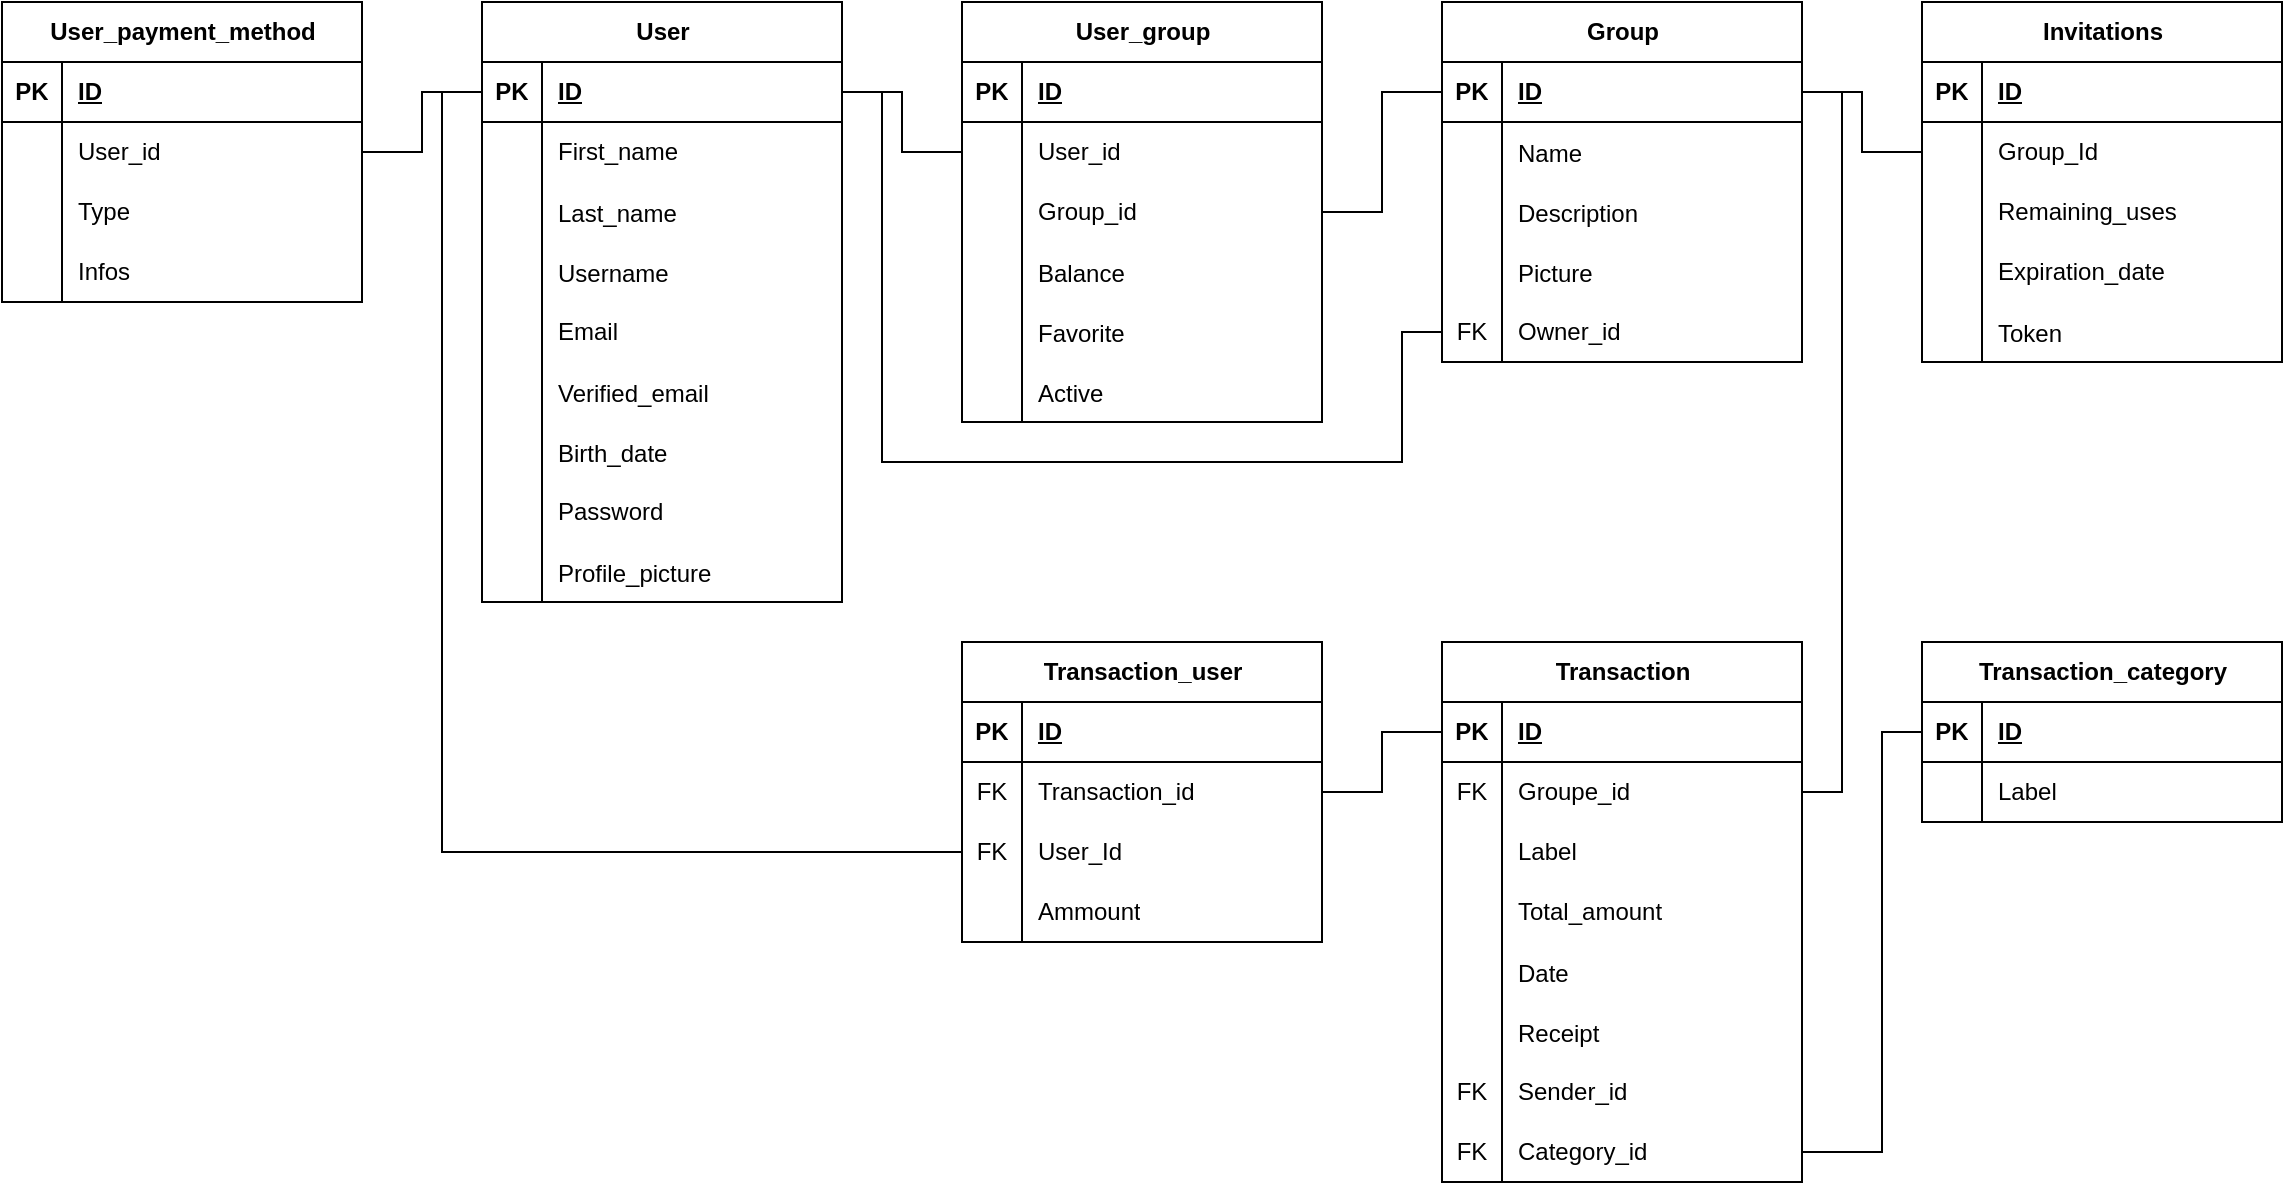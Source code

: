 <mxfile version="23.1.5" type="device">
  <diagram name="Page-1" id="dICfnIpHzRj3zlGAjCOL">
    <mxGraphModel dx="1050" dy="629" grid="1" gridSize="10" guides="1" tooltips="1" connect="1" arrows="1" fold="1" page="1" pageScale="1" pageWidth="2000" pageHeight="2000" math="0" shadow="0">
      <root>
        <mxCell id="0" />
        <mxCell id="1" parent="0" />
        <mxCell id="Q9TRvlxE_U3NsRy2zPiX-1" value="User" style="shape=table;startSize=30;container=1;collapsible=1;childLayout=tableLayout;fixedRows=1;rowLines=0;fontStyle=1;align=center;resizeLast=1;html=1;" parent="1" vertex="1">
          <mxGeometry x="280" y="40" width="180" height="300" as="geometry" />
        </mxCell>
        <mxCell id="Q9TRvlxE_U3NsRy2zPiX-2" value="" style="shape=tableRow;horizontal=0;startSize=0;swimlaneHead=0;swimlaneBody=0;fillColor=none;collapsible=0;dropTarget=0;points=[[0,0.5],[1,0.5]];portConstraint=eastwest;top=0;left=0;right=0;bottom=1;" parent="Q9TRvlxE_U3NsRy2zPiX-1" vertex="1">
          <mxGeometry y="30" width="180" height="30" as="geometry" />
        </mxCell>
        <mxCell id="Q9TRvlxE_U3NsRy2zPiX-3" value="PK" style="shape=partialRectangle;connectable=0;fillColor=none;top=0;left=0;bottom=0;right=0;fontStyle=1;overflow=hidden;whiteSpace=wrap;html=1;" parent="Q9TRvlxE_U3NsRy2zPiX-2" vertex="1">
          <mxGeometry width="30" height="30" as="geometry">
            <mxRectangle width="30" height="30" as="alternateBounds" />
          </mxGeometry>
        </mxCell>
        <mxCell id="Q9TRvlxE_U3NsRy2zPiX-4" value="ID" style="shape=partialRectangle;connectable=0;fillColor=none;top=0;left=0;bottom=0;right=0;align=left;spacingLeft=6;fontStyle=5;overflow=hidden;whiteSpace=wrap;html=1;" parent="Q9TRvlxE_U3NsRy2zPiX-2" vertex="1">
          <mxGeometry x="30" width="150" height="30" as="geometry">
            <mxRectangle width="150" height="30" as="alternateBounds" />
          </mxGeometry>
        </mxCell>
        <mxCell id="Q9TRvlxE_U3NsRy2zPiX-5" value="" style="shape=tableRow;horizontal=0;startSize=0;swimlaneHead=0;swimlaneBody=0;fillColor=none;collapsible=0;dropTarget=0;points=[[0,0.5],[1,0.5]];portConstraint=eastwest;top=0;left=0;right=0;bottom=0;" parent="Q9TRvlxE_U3NsRy2zPiX-1" vertex="1">
          <mxGeometry y="60" width="180" height="30" as="geometry" />
        </mxCell>
        <mxCell id="Q9TRvlxE_U3NsRy2zPiX-6" value="" style="shape=partialRectangle;connectable=0;fillColor=none;top=0;left=0;bottom=0;right=0;editable=1;overflow=hidden;whiteSpace=wrap;html=1;" parent="Q9TRvlxE_U3NsRy2zPiX-5" vertex="1">
          <mxGeometry width="30" height="30" as="geometry">
            <mxRectangle width="30" height="30" as="alternateBounds" />
          </mxGeometry>
        </mxCell>
        <mxCell id="Q9TRvlxE_U3NsRy2zPiX-7" value="First_name" style="shape=partialRectangle;connectable=0;fillColor=none;top=0;left=0;bottom=0;right=0;align=left;spacingLeft=6;overflow=hidden;whiteSpace=wrap;html=1;" parent="Q9TRvlxE_U3NsRy2zPiX-5" vertex="1">
          <mxGeometry x="30" width="150" height="30" as="geometry">
            <mxRectangle width="150" height="30" as="alternateBounds" />
          </mxGeometry>
        </mxCell>
        <mxCell id="0mL77O75y9aw8C8HfroJ-33" value="" style="shape=tableRow;horizontal=0;startSize=0;swimlaneHead=0;swimlaneBody=0;fillColor=none;collapsible=0;dropTarget=0;points=[[0,0.5],[1,0.5]];portConstraint=eastwest;top=0;left=0;right=0;bottom=0;" parent="Q9TRvlxE_U3NsRy2zPiX-1" vertex="1">
          <mxGeometry y="90" width="180" height="30" as="geometry" />
        </mxCell>
        <mxCell id="0mL77O75y9aw8C8HfroJ-34" value="" style="shape=partialRectangle;connectable=0;fillColor=none;top=0;left=0;bottom=0;right=0;editable=1;overflow=hidden;" parent="0mL77O75y9aw8C8HfroJ-33" vertex="1">
          <mxGeometry width="30" height="30" as="geometry">
            <mxRectangle width="30" height="30" as="alternateBounds" />
          </mxGeometry>
        </mxCell>
        <mxCell id="0mL77O75y9aw8C8HfroJ-35" value="Last_name" style="shape=partialRectangle;connectable=0;fillColor=none;top=0;left=0;bottom=0;right=0;align=left;spacingLeft=6;overflow=hidden;" parent="0mL77O75y9aw8C8HfroJ-33" vertex="1">
          <mxGeometry x="30" width="150" height="30" as="geometry">
            <mxRectangle width="150" height="30" as="alternateBounds" />
          </mxGeometry>
        </mxCell>
        <mxCell id="h4ENOzdAuDhGfrV0STLb-4" value="" style="shape=tableRow;horizontal=0;startSize=0;swimlaneHead=0;swimlaneBody=0;fillColor=none;collapsible=0;dropTarget=0;points=[[0,0.5],[1,0.5]];portConstraint=eastwest;top=0;left=0;right=0;bottom=0;" parent="Q9TRvlxE_U3NsRy2zPiX-1" vertex="1">
          <mxGeometry y="120" width="180" height="30" as="geometry" />
        </mxCell>
        <mxCell id="h4ENOzdAuDhGfrV0STLb-5" value="" style="shape=partialRectangle;connectable=0;fillColor=none;top=0;left=0;bottom=0;right=0;editable=1;overflow=hidden;" parent="h4ENOzdAuDhGfrV0STLb-4" vertex="1">
          <mxGeometry width="30" height="30" as="geometry">
            <mxRectangle width="30" height="30" as="alternateBounds" />
          </mxGeometry>
        </mxCell>
        <mxCell id="h4ENOzdAuDhGfrV0STLb-6" value="Username" style="shape=partialRectangle;connectable=0;fillColor=none;top=0;left=0;bottom=0;right=0;align=left;spacingLeft=6;overflow=hidden;" parent="h4ENOzdAuDhGfrV0STLb-4" vertex="1">
          <mxGeometry x="30" width="150" height="30" as="geometry">
            <mxRectangle width="150" height="30" as="alternateBounds" />
          </mxGeometry>
        </mxCell>
        <mxCell id="Q9TRvlxE_U3NsRy2zPiX-8" value="" style="shape=tableRow;horizontal=0;startSize=0;swimlaneHead=0;swimlaneBody=0;fillColor=none;collapsible=0;dropTarget=0;points=[[0,0.5],[1,0.5]];portConstraint=eastwest;top=0;left=0;right=0;bottom=0;" parent="Q9TRvlxE_U3NsRy2zPiX-1" vertex="1">
          <mxGeometry y="150" width="180" height="30" as="geometry" />
        </mxCell>
        <mxCell id="Q9TRvlxE_U3NsRy2zPiX-9" value="" style="shape=partialRectangle;connectable=0;fillColor=none;top=0;left=0;bottom=0;right=0;editable=1;overflow=hidden;whiteSpace=wrap;html=1;" parent="Q9TRvlxE_U3NsRy2zPiX-8" vertex="1">
          <mxGeometry width="30" height="30" as="geometry">
            <mxRectangle width="30" height="30" as="alternateBounds" />
          </mxGeometry>
        </mxCell>
        <mxCell id="Q9TRvlxE_U3NsRy2zPiX-10" value="Email" style="shape=partialRectangle;connectable=0;fillColor=none;top=0;left=0;bottom=0;right=0;align=left;spacingLeft=6;overflow=hidden;whiteSpace=wrap;html=1;" parent="Q9TRvlxE_U3NsRy2zPiX-8" vertex="1">
          <mxGeometry x="30" width="150" height="30" as="geometry">
            <mxRectangle width="150" height="30" as="alternateBounds" />
          </mxGeometry>
        </mxCell>
        <mxCell id="0mL77O75y9aw8C8HfroJ-1" value="" style="shape=tableRow;horizontal=0;startSize=0;swimlaneHead=0;swimlaneBody=0;fillColor=none;collapsible=0;dropTarget=0;points=[[0,0.5],[1,0.5]];portConstraint=eastwest;top=0;left=0;right=0;bottom=0;" parent="Q9TRvlxE_U3NsRy2zPiX-1" vertex="1">
          <mxGeometry y="180" width="180" height="30" as="geometry" />
        </mxCell>
        <mxCell id="0mL77O75y9aw8C8HfroJ-2" value="" style="shape=partialRectangle;connectable=0;fillColor=none;top=0;left=0;bottom=0;right=0;editable=1;overflow=hidden;" parent="0mL77O75y9aw8C8HfroJ-1" vertex="1">
          <mxGeometry width="30" height="30" as="geometry">
            <mxRectangle width="30" height="30" as="alternateBounds" />
          </mxGeometry>
        </mxCell>
        <mxCell id="0mL77O75y9aw8C8HfroJ-3" value="Verified_email" style="shape=partialRectangle;connectable=0;fillColor=none;top=0;left=0;bottom=0;right=0;align=left;spacingLeft=6;overflow=hidden;" parent="0mL77O75y9aw8C8HfroJ-1" vertex="1">
          <mxGeometry x="30" width="150" height="30" as="geometry">
            <mxRectangle width="150" height="30" as="alternateBounds" />
          </mxGeometry>
        </mxCell>
        <mxCell id="h4ENOzdAuDhGfrV0STLb-1" value="" style="shape=tableRow;horizontal=0;startSize=0;swimlaneHead=0;swimlaneBody=0;fillColor=none;collapsible=0;dropTarget=0;points=[[0,0.5],[1,0.5]];portConstraint=eastwest;top=0;left=0;right=0;bottom=0;" parent="Q9TRvlxE_U3NsRy2zPiX-1" vertex="1">
          <mxGeometry y="210" width="180" height="30" as="geometry" />
        </mxCell>
        <mxCell id="h4ENOzdAuDhGfrV0STLb-2" value="" style="shape=partialRectangle;connectable=0;fillColor=none;top=0;left=0;bottom=0;right=0;editable=1;overflow=hidden;" parent="h4ENOzdAuDhGfrV0STLb-1" vertex="1">
          <mxGeometry width="30" height="30" as="geometry">
            <mxRectangle width="30" height="30" as="alternateBounds" />
          </mxGeometry>
        </mxCell>
        <mxCell id="h4ENOzdAuDhGfrV0STLb-3" value="Birth_date" style="shape=partialRectangle;connectable=0;fillColor=none;top=0;left=0;bottom=0;right=0;align=left;spacingLeft=6;overflow=hidden;" parent="h4ENOzdAuDhGfrV0STLb-1" vertex="1">
          <mxGeometry x="30" width="150" height="30" as="geometry">
            <mxRectangle width="150" height="30" as="alternateBounds" />
          </mxGeometry>
        </mxCell>
        <mxCell id="Q9TRvlxE_U3NsRy2zPiX-11" value="" style="shape=tableRow;horizontal=0;startSize=0;swimlaneHead=0;swimlaneBody=0;fillColor=none;collapsible=0;dropTarget=0;points=[[0,0.5],[1,0.5]];portConstraint=eastwest;top=0;left=0;right=0;bottom=0;" parent="Q9TRvlxE_U3NsRy2zPiX-1" vertex="1">
          <mxGeometry y="240" width="180" height="30" as="geometry" />
        </mxCell>
        <mxCell id="Q9TRvlxE_U3NsRy2zPiX-12" value="" style="shape=partialRectangle;connectable=0;fillColor=none;top=0;left=0;bottom=0;right=0;editable=1;overflow=hidden;whiteSpace=wrap;html=1;" parent="Q9TRvlxE_U3NsRy2zPiX-11" vertex="1">
          <mxGeometry width="30" height="30" as="geometry">
            <mxRectangle width="30" height="30" as="alternateBounds" />
          </mxGeometry>
        </mxCell>
        <mxCell id="Q9TRvlxE_U3NsRy2zPiX-13" value="Password" style="shape=partialRectangle;connectable=0;fillColor=none;top=0;left=0;bottom=0;right=0;align=left;spacingLeft=6;overflow=hidden;whiteSpace=wrap;html=1;" parent="Q9TRvlxE_U3NsRy2zPiX-11" vertex="1">
          <mxGeometry x="30" width="150" height="30" as="geometry">
            <mxRectangle width="150" height="30" as="alternateBounds" />
          </mxGeometry>
        </mxCell>
        <mxCell id="eYd8z5ti8lyEU6Po_vvM-1" value="" style="shape=tableRow;horizontal=0;startSize=0;swimlaneHead=0;swimlaneBody=0;fillColor=none;collapsible=0;dropTarget=0;points=[[0,0.5],[1,0.5]];portConstraint=eastwest;top=0;left=0;right=0;bottom=0;" parent="Q9TRvlxE_U3NsRy2zPiX-1" vertex="1">
          <mxGeometry y="270" width="180" height="30" as="geometry" />
        </mxCell>
        <mxCell id="eYd8z5ti8lyEU6Po_vvM-2" value="" style="shape=partialRectangle;connectable=0;fillColor=none;top=0;left=0;bottom=0;right=0;editable=1;overflow=hidden;" parent="eYd8z5ti8lyEU6Po_vvM-1" vertex="1">
          <mxGeometry width="30" height="30" as="geometry">
            <mxRectangle width="30" height="30" as="alternateBounds" />
          </mxGeometry>
        </mxCell>
        <mxCell id="eYd8z5ti8lyEU6Po_vvM-3" value="Profile_picture" style="shape=partialRectangle;connectable=0;fillColor=none;top=0;left=0;bottom=0;right=0;align=left;spacingLeft=6;overflow=hidden;" parent="eYd8z5ti8lyEU6Po_vvM-1" vertex="1">
          <mxGeometry x="30" width="150" height="30" as="geometry">
            <mxRectangle width="150" height="30" as="alternateBounds" />
          </mxGeometry>
        </mxCell>
        <mxCell id="Q9TRvlxE_U3NsRy2zPiX-18" value="Group" style="shape=table;startSize=30;container=1;collapsible=1;childLayout=tableLayout;fixedRows=1;rowLines=0;fontStyle=1;align=center;resizeLast=1;html=1;" parent="1" vertex="1">
          <mxGeometry x="760" y="40" width="180" height="180" as="geometry" />
        </mxCell>
        <mxCell id="Q9TRvlxE_U3NsRy2zPiX-19" value="" style="shape=tableRow;horizontal=0;startSize=0;swimlaneHead=0;swimlaneBody=0;fillColor=none;collapsible=0;dropTarget=0;points=[[0,0.5],[1,0.5]];portConstraint=eastwest;top=0;left=0;right=0;bottom=1;" parent="Q9TRvlxE_U3NsRy2zPiX-18" vertex="1">
          <mxGeometry y="30" width="180" height="30" as="geometry" />
        </mxCell>
        <mxCell id="Q9TRvlxE_U3NsRy2zPiX-20" value="PK" style="shape=partialRectangle;connectable=0;fillColor=none;top=0;left=0;bottom=0;right=0;fontStyle=1;overflow=hidden;whiteSpace=wrap;html=1;" parent="Q9TRvlxE_U3NsRy2zPiX-19" vertex="1">
          <mxGeometry width="30" height="30" as="geometry">
            <mxRectangle width="30" height="30" as="alternateBounds" />
          </mxGeometry>
        </mxCell>
        <mxCell id="Q9TRvlxE_U3NsRy2zPiX-21" value="ID" style="shape=partialRectangle;connectable=0;fillColor=none;top=0;left=0;bottom=0;right=0;align=left;spacingLeft=6;fontStyle=5;overflow=hidden;whiteSpace=wrap;html=1;" parent="Q9TRvlxE_U3NsRy2zPiX-19" vertex="1">
          <mxGeometry x="30" width="150" height="30" as="geometry">
            <mxRectangle width="150" height="30" as="alternateBounds" />
          </mxGeometry>
        </mxCell>
        <mxCell id="eYd8z5ti8lyEU6Po_vvM-51" value="" style="shape=tableRow;horizontal=0;startSize=0;swimlaneHead=0;swimlaneBody=0;fillColor=none;collapsible=0;dropTarget=0;points=[[0,0.5],[1,0.5]];portConstraint=eastwest;top=0;left=0;right=0;bottom=0;" parent="Q9TRvlxE_U3NsRy2zPiX-18" vertex="1">
          <mxGeometry y="60" width="180" height="30" as="geometry" />
        </mxCell>
        <mxCell id="eYd8z5ti8lyEU6Po_vvM-52" value="" style="shape=partialRectangle;connectable=0;fillColor=none;top=0;left=0;bottom=0;right=0;editable=1;overflow=hidden;" parent="eYd8z5ti8lyEU6Po_vvM-51" vertex="1">
          <mxGeometry width="30" height="30" as="geometry">
            <mxRectangle width="30" height="30" as="alternateBounds" />
          </mxGeometry>
        </mxCell>
        <mxCell id="eYd8z5ti8lyEU6Po_vvM-53" value="Name" style="shape=partialRectangle;connectable=0;fillColor=none;top=0;left=0;bottom=0;right=0;align=left;spacingLeft=6;overflow=hidden;" parent="eYd8z5ti8lyEU6Po_vvM-51" vertex="1">
          <mxGeometry x="30" width="150" height="30" as="geometry">
            <mxRectangle width="150" height="30" as="alternateBounds" />
          </mxGeometry>
        </mxCell>
        <mxCell id="0mL77O75y9aw8C8HfroJ-7" value="" style="shape=tableRow;horizontal=0;startSize=0;swimlaneHead=0;swimlaneBody=0;fillColor=none;collapsible=0;dropTarget=0;points=[[0,0.5],[1,0.5]];portConstraint=eastwest;top=0;left=0;right=0;bottom=0;" parent="Q9TRvlxE_U3NsRy2zPiX-18" vertex="1">
          <mxGeometry y="90" width="180" height="30" as="geometry" />
        </mxCell>
        <mxCell id="0mL77O75y9aw8C8HfroJ-8" value="" style="shape=partialRectangle;connectable=0;fillColor=none;top=0;left=0;bottom=0;right=0;editable=1;overflow=hidden;" parent="0mL77O75y9aw8C8HfroJ-7" vertex="1">
          <mxGeometry width="30" height="30" as="geometry">
            <mxRectangle width="30" height="30" as="alternateBounds" />
          </mxGeometry>
        </mxCell>
        <mxCell id="0mL77O75y9aw8C8HfroJ-9" value="Description" style="shape=partialRectangle;connectable=0;fillColor=none;top=0;left=0;bottom=0;right=0;align=left;spacingLeft=6;overflow=hidden;" parent="0mL77O75y9aw8C8HfroJ-7" vertex="1">
          <mxGeometry x="30" width="150" height="30" as="geometry">
            <mxRectangle width="150" height="30" as="alternateBounds" />
          </mxGeometry>
        </mxCell>
        <mxCell id="0mL77O75y9aw8C8HfroJ-10" value="" style="shape=tableRow;horizontal=0;startSize=0;swimlaneHead=0;swimlaneBody=0;fillColor=none;collapsible=0;dropTarget=0;points=[[0,0.5],[1,0.5]];portConstraint=eastwest;top=0;left=0;right=0;bottom=0;" parent="Q9TRvlxE_U3NsRy2zPiX-18" vertex="1">
          <mxGeometry y="120" width="180" height="30" as="geometry" />
        </mxCell>
        <mxCell id="0mL77O75y9aw8C8HfroJ-11" value="" style="shape=partialRectangle;connectable=0;fillColor=none;top=0;left=0;bottom=0;right=0;editable=1;overflow=hidden;" parent="0mL77O75y9aw8C8HfroJ-10" vertex="1">
          <mxGeometry width="30" height="30" as="geometry">
            <mxRectangle width="30" height="30" as="alternateBounds" />
          </mxGeometry>
        </mxCell>
        <mxCell id="0mL77O75y9aw8C8HfroJ-12" value="Picture" style="shape=partialRectangle;connectable=0;fillColor=none;top=0;left=0;bottom=0;right=0;align=left;spacingLeft=6;overflow=hidden;" parent="0mL77O75y9aw8C8HfroJ-10" vertex="1">
          <mxGeometry x="30" width="150" height="30" as="geometry">
            <mxRectangle width="150" height="30" as="alternateBounds" />
          </mxGeometry>
        </mxCell>
        <mxCell id="qeJDPoLPj1U3H1TJBZwJ-5" value="" style="shape=tableRow;horizontal=0;startSize=0;swimlaneHead=0;swimlaneBody=0;fillColor=none;collapsible=0;dropTarget=0;points=[[0,0.5],[1,0.5]];portConstraint=eastwest;top=0;left=0;right=0;bottom=0;" parent="Q9TRvlxE_U3NsRy2zPiX-18" vertex="1">
          <mxGeometry y="150" width="180" height="30" as="geometry" />
        </mxCell>
        <mxCell id="qeJDPoLPj1U3H1TJBZwJ-6" value="FK" style="shape=partialRectangle;connectable=0;fillColor=none;top=0;left=0;bottom=0;right=0;fontStyle=0;overflow=hidden;whiteSpace=wrap;html=1;" parent="qeJDPoLPj1U3H1TJBZwJ-5" vertex="1">
          <mxGeometry width="30" height="30" as="geometry">
            <mxRectangle width="30" height="30" as="alternateBounds" />
          </mxGeometry>
        </mxCell>
        <mxCell id="qeJDPoLPj1U3H1TJBZwJ-7" value="Owner_id" style="shape=partialRectangle;connectable=0;fillColor=none;top=0;left=0;bottom=0;right=0;align=left;spacingLeft=6;fontStyle=0;overflow=hidden;whiteSpace=wrap;html=1;" parent="qeJDPoLPj1U3H1TJBZwJ-5" vertex="1">
          <mxGeometry x="30" width="150" height="30" as="geometry">
            <mxRectangle width="150" height="30" as="alternateBounds" />
          </mxGeometry>
        </mxCell>
        <mxCell id="eYd8z5ti8lyEU6Po_vvM-4" value="Transaction" style="shape=table;startSize=30;container=1;collapsible=1;childLayout=tableLayout;fixedRows=1;rowLines=0;fontStyle=1;align=center;resizeLast=1;html=1;" parent="1" vertex="1">
          <mxGeometry x="760" y="360" width="180" height="270" as="geometry">
            <mxRectangle x="520" y="360" width="110" height="30" as="alternateBounds" />
          </mxGeometry>
        </mxCell>
        <mxCell id="eYd8z5ti8lyEU6Po_vvM-5" value="" style="shape=tableRow;horizontal=0;startSize=0;swimlaneHead=0;swimlaneBody=0;fillColor=none;collapsible=0;dropTarget=0;points=[[0,0.5],[1,0.5]];portConstraint=eastwest;top=0;left=0;right=0;bottom=1;" parent="eYd8z5ti8lyEU6Po_vvM-4" vertex="1">
          <mxGeometry y="30" width="180" height="30" as="geometry" />
        </mxCell>
        <mxCell id="eYd8z5ti8lyEU6Po_vvM-6" value="PK" style="shape=partialRectangle;connectable=0;fillColor=none;top=0;left=0;bottom=0;right=0;fontStyle=1;overflow=hidden;whiteSpace=wrap;html=1;" parent="eYd8z5ti8lyEU6Po_vvM-5" vertex="1">
          <mxGeometry width="30" height="30" as="geometry">
            <mxRectangle width="30" height="30" as="alternateBounds" />
          </mxGeometry>
        </mxCell>
        <mxCell id="eYd8z5ti8lyEU6Po_vvM-7" value="ID" style="shape=partialRectangle;connectable=0;fillColor=none;top=0;left=0;bottom=0;right=0;align=left;spacingLeft=6;fontStyle=5;overflow=hidden;whiteSpace=wrap;html=1;" parent="eYd8z5ti8lyEU6Po_vvM-5" vertex="1">
          <mxGeometry x="30" width="150" height="30" as="geometry">
            <mxRectangle width="150" height="30" as="alternateBounds" />
          </mxGeometry>
        </mxCell>
        <mxCell id="eYd8z5ti8lyEU6Po_vvM-23" value="" style="shape=tableRow;horizontal=0;startSize=0;swimlaneHead=0;swimlaneBody=0;fillColor=none;collapsible=0;dropTarget=0;points=[[0,0.5],[1,0.5]];portConstraint=eastwest;top=0;left=0;right=0;bottom=0;" parent="eYd8z5ti8lyEU6Po_vvM-4" vertex="1">
          <mxGeometry y="60" width="180" height="30" as="geometry" />
        </mxCell>
        <mxCell id="eYd8z5ti8lyEU6Po_vvM-24" value="FK" style="shape=partialRectangle;connectable=0;fillColor=none;top=0;left=0;bottom=0;right=0;fontStyle=0;overflow=hidden;whiteSpace=wrap;html=1;" parent="eYd8z5ti8lyEU6Po_vvM-23" vertex="1">
          <mxGeometry width="30" height="30" as="geometry">
            <mxRectangle width="30" height="30" as="alternateBounds" />
          </mxGeometry>
        </mxCell>
        <mxCell id="eYd8z5ti8lyEU6Po_vvM-25" value="Groupe_id" style="shape=partialRectangle;connectable=0;fillColor=none;top=0;left=0;bottom=0;right=0;align=left;spacingLeft=6;fontStyle=0;overflow=hidden;whiteSpace=wrap;html=1;" parent="eYd8z5ti8lyEU6Po_vvM-23" vertex="1">
          <mxGeometry x="30" width="150" height="30" as="geometry">
            <mxRectangle width="150" height="30" as="alternateBounds" />
          </mxGeometry>
        </mxCell>
        <mxCell id="eYd8z5ti8lyEU6Po_vvM-8" value="" style="shape=tableRow;horizontal=0;startSize=0;swimlaneHead=0;swimlaneBody=0;fillColor=none;collapsible=0;dropTarget=0;points=[[0,0.5],[1,0.5]];portConstraint=eastwest;top=0;left=0;right=0;bottom=0;" parent="eYd8z5ti8lyEU6Po_vvM-4" vertex="1">
          <mxGeometry y="90" width="180" height="30" as="geometry" />
        </mxCell>
        <mxCell id="eYd8z5ti8lyEU6Po_vvM-9" value="" style="shape=partialRectangle;connectable=0;fillColor=none;top=0;left=0;bottom=0;right=0;editable=1;overflow=hidden;whiteSpace=wrap;html=1;" parent="eYd8z5ti8lyEU6Po_vvM-8" vertex="1">
          <mxGeometry width="30" height="30" as="geometry">
            <mxRectangle width="30" height="30" as="alternateBounds" />
          </mxGeometry>
        </mxCell>
        <mxCell id="eYd8z5ti8lyEU6Po_vvM-10" value="Label" style="shape=partialRectangle;connectable=0;fillColor=none;top=0;left=0;bottom=0;right=0;align=left;spacingLeft=6;overflow=hidden;whiteSpace=wrap;html=1;" parent="eYd8z5ti8lyEU6Po_vvM-8" vertex="1">
          <mxGeometry x="30" width="150" height="30" as="geometry">
            <mxRectangle width="150" height="30" as="alternateBounds" />
          </mxGeometry>
        </mxCell>
        <mxCell id="eYd8z5ti8lyEU6Po_vvM-14" value="" style="shape=tableRow;horizontal=0;startSize=0;swimlaneHead=0;swimlaneBody=0;fillColor=none;collapsible=0;dropTarget=0;points=[[0,0.5],[1,0.5]];portConstraint=eastwest;top=0;left=0;right=0;bottom=0;" parent="eYd8z5ti8lyEU6Po_vvM-4" vertex="1">
          <mxGeometry y="120" width="180" height="30" as="geometry" />
        </mxCell>
        <mxCell id="eYd8z5ti8lyEU6Po_vvM-15" value="" style="shape=partialRectangle;connectable=0;fillColor=none;top=0;left=0;bottom=0;right=0;editable=1;overflow=hidden;whiteSpace=wrap;html=1;" parent="eYd8z5ti8lyEU6Po_vvM-14" vertex="1">
          <mxGeometry width="30" height="30" as="geometry">
            <mxRectangle width="30" height="30" as="alternateBounds" />
          </mxGeometry>
        </mxCell>
        <mxCell id="eYd8z5ti8lyEU6Po_vvM-16" value="Total_amount" style="shape=partialRectangle;connectable=0;fillColor=none;top=0;left=0;bottom=0;right=0;align=left;spacingLeft=6;overflow=hidden;whiteSpace=wrap;html=1;" parent="eYd8z5ti8lyEU6Po_vvM-14" vertex="1">
          <mxGeometry x="30" width="150" height="30" as="geometry">
            <mxRectangle width="150" height="30" as="alternateBounds" />
          </mxGeometry>
        </mxCell>
        <mxCell id="eYd8z5ti8lyEU6Po_vvM-17" value="" style="shape=tableRow;horizontal=0;startSize=0;swimlaneHead=0;swimlaneBody=0;fillColor=none;collapsible=0;dropTarget=0;points=[[0,0.5],[1,0.5]];portConstraint=eastwest;top=0;left=0;right=0;bottom=0;" parent="eYd8z5ti8lyEU6Po_vvM-4" vertex="1">
          <mxGeometry y="150" width="180" height="30" as="geometry" />
        </mxCell>
        <mxCell id="eYd8z5ti8lyEU6Po_vvM-18" value="" style="shape=partialRectangle;connectable=0;fillColor=none;top=0;left=0;bottom=0;right=0;editable=1;overflow=hidden;" parent="eYd8z5ti8lyEU6Po_vvM-17" vertex="1">
          <mxGeometry width="30" height="30" as="geometry">
            <mxRectangle width="30" height="30" as="alternateBounds" />
          </mxGeometry>
        </mxCell>
        <mxCell id="eYd8z5ti8lyEU6Po_vvM-19" value="Date" style="shape=partialRectangle;connectable=0;fillColor=none;top=0;left=0;bottom=0;right=0;align=left;spacingLeft=6;overflow=hidden;" parent="eYd8z5ti8lyEU6Po_vvM-17" vertex="1">
          <mxGeometry x="30" width="150" height="30" as="geometry">
            <mxRectangle width="150" height="30" as="alternateBounds" />
          </mxGeometry>
        </mxCell>
        <mxCell id="eYd8z5ti8lyEU6Po_vvM-20" value="" style="shape=tableRow;horizontal=0;startSize=0;swimlaneHead=0;swimlaneBody=0;fillColor=none;collapsible=0;dropTarget=0;points=[[0,0.5],[1,0.5]];portConstraint=eastwest;top=0;left=0;right=0;bottom=0;" parent="eYd8z5ti8lyEU6Po_vvM-4" vertex="1">
          <mxGeometry y="180" width="180" height="30" as="geometry" />
        </mxCell>
        <mxCell id="eYd8z5ti8lyEU6Po_vvM-21" value="" style="shape=partialRectangle;connectable=0;fillColor=none;top=0;left=0;bottom=0;right=0;editable=1;overflow=hidden;" parent="eYd8z5ti8lyEU6Po_vvM-20" vertex="1">
          <mxGeometry width="30" height="30" as="geometry">
            <mxRectangle width="30" height="30" as="alternateBounds" />
          </mxGeometry>
        </mxCell>
        <mxCell id="eYd8z5ti8lyEU6Po_vvM-22" value="Receipt" style="shape=partialRectangle;connectable=0;fillColor=none;top=0;left=0;bottom=0;right=0;align=left;spacingLeft=6;overflow=hidden;" parent="eYd8z5ti8lyEU6Po_vvM-20" vertex="1">
          <mxGeometry x="30" width="150" height="30" as="geometry">
            <mxRectangle width="150" height="30" as="alternateBounds" />
          </mxGeometry>
        </mxCell>
        <mxCell id="eYd8z5ti8lyEU6Po_vvM-26" value="" style="shape=tableRow;horizontal=0;startSize=0;swimlaneHead=0;swimlaneBody=0;fillColor=none;collapsible=0;dropTarget=0;points=[[0,0.5],[1,0.5]];portConstraint=eastwest;top=0;left=0;right=0;bottom=0;" parent="eYd8z5ti8lyEU6Po_vvM-4" vertex="1">
          <mxGeometry y="210" width="180" height="30" as="geometry" />
        </mxCell>
        <mxCell id="eYd8z5ti8lyEU6Po_vvM-27" value="FK" style="shape=partialRectangle;connectable=0;fillColor=none;top=0;left=0;bottom=0;right=0;fontStyle=0;overflow=hidden;whiteSpace=wrap;html=1;" parent="eYd8z5ti8lyEU6Po_vvM-26" vertex="1">
          <mxGeometry width="30" height="30" as="geometry">
            <mxRectangle width="30" height="30" as="alternateBounds" />
          </mxGeometry>
        </mxCell>
        <mxCell id="eYd8z5ti8lyEU6Po_vvM-28" value="Sender_id" style="shape=partialRectangle;connectable=0;fillColor=none;top=0;left=0;bottom=0;right=0;align=left;spacingLeft=6;fontStyle=0;overflow=hidden;whiteSpace=wrap;html=1;" parent="eYd8z5ti8lyEU6Po_vvM-26" vertex="1">
          <mxGeometry x="30" width="150" height="30" as="geometry">
            <mxRectangle width="150" height="30" as="alternateBounds" />
          </mxGeometry>
        </mxCell>
        <mxCell id="eYd8z5ti8lyEU6Po_vvM-29" value="" style="shape=tableRow;horizontal=0;startSize=0;swimlaneHead=0;swimlaneBody=0;fillColor=none;collapsible=0;dropTarget=0;points=[[0,0.5],[1,0.5]];portConstraint=eastwest;top=0;left=0;right=0;bottom=0;" parent="eYd8z5ti8lyEU6Po_vvM-4" vertex="1">
          <mxGeometry y="240" width="180" height="30" as="geometry" />
        </mxCell>
        <mxCell id="eYd8z5ti8lyEU6Po_vvM-30" value="FK" style="shape=partialRectangle;connectable=0;fillColor=none;top=0;left=0;bottom=0;right=0;fontStyle=0;overflow=hidden;whiteSpace=wrap;html=1;" parent="eYd8z5ti8lyEU6Po_vvM-29" vertex="1">
          <mxGeometry width="30" height="30" as="geometry">
            <mxRectangle width="30" height="30" as="alternateBounds" />
          </mxGeometry>
        </mxCell>
        <mxCell id="eYd8z5ti8lyEU6Po_vvM-31" value="Category_id" style="shape=partialRectangle;connectable=0;fillColor=none;top=0;left=0;bottom=0;right=0;align=left;spacingLeft=6;fontStyle=0;overflow=hidden;whiteSpace=wrap;html=1;" parent="eYd8z5ti8lyEU6Po_vvM-29" vertex="1">
          <mxGeometry x="30" width="150" height="30" as="geometry">
            <mxRectangle width="150" height="30" as="alternateBounds" />
          </mxGeometry>
        </mxCell>
        <mxCell id="eYd8z5ti8lyEU6Po_vvM-32" value="Transaction_category" style="shape=table;startSize=30;container=1;collapsible=1;childLayout=tableLayout;fixedRows=1;rowLines=0;fontStyle=1;align=center;resizeLast=1;html=1;" parent="1" vertex="1">
          <mxGeometry x="1000" y="360" width="180" height="90" as="geometry" />
        </mxCell>
        <mxCell id="eYd8z5ti8lyEU6Po_vvM-33" value="" style="shape=tableRow;horizontal=0;startSize=0;swimlaneHead=0;swimlaneBody=0;fillColor=none;collapsible=0;dropTarget=0;points=[[0,0.5],[1,0.5]];portConstraint=eastwest;top=0;left=0;right=0;bottom=1;" parent="eYd8z5ti8lyEU6Po_vvM-32" vertex="1">
          <mxGeometry y="30" width="180" height="30" as="geometry" />
        </mxCell>
        <mxCell id="eYd8z5ti8lyEU6Po_vvM-34" value="PK" style="shape=partialRectangle;connectable=0;fillColor=none;top=0;left=0;bottom=0;right=0;fontStyle=1;overflow=hidden;whiteSpace=wrap;html=1;" parent="eYd8z5ti8lyEU6Po_vvM-33" vertex="1">
          <mxGeometry width="30" height="30" as="geometry">
            <mxRectangle width="30" height="30" as="alternateBounds" />
          </mxGeometry>
        </mxCell>
        <mxCell id="eYd8z5ti8lyEU6Po_vvM-35" value="ID" style="shape=partialRectangle;connectable=0;fillColor=none;top=0;left=0;bottom=0;right=0;align=left;spacingLeft=6;fontStyle=5;overflow=hidden;whiteSpace=wrap;html=1;" parent="eYd8z5ti8lyEU6Po_vvM-33" vertex="1">
          <mxGeometry x="30" width="150" height="30" as="geometry">
            <mxRectangle width="150" height="30" as="alternateBounds" />
          </mxGeometry>
        </mxCell>
        <mxCell id="eYd8z5ti8lyEU6Po_vvM-36" value="" style="shape=tableRow;horizontal=0;startSize=0;swimlaneHead=0;swimlaneBody=0;fillColor=none;collapsible=0;dropTarget=0;points=[[0,0.5],[1,0.5]];portConstraint=eastwest;top=0;left=0;right=0;bottom=0;" parent="eYd8z5ti8lyEU6Po_vvM-32" vertex="1">
          <mxGeometry y="60" width="180" height="30" as="geometry" />
        </mxCell>
        <mxCell id="eYd8z5ti8lyEU6Po_vvM-37" value="" style="shape=partialRectangle;connectable=0;fillColor=none;top=0;left=0;bottom=0;right=0;editable=1;overflow=hidden;whiteSpace=wrap;html=1;" parent="eYd8z5ti8lyEU6Po_vvM-36" vertex="1">
          <mxGeometry width="30" height="30" as="geometry">
            <mxRectangle width="30" height="30" as="alternateBounds" />
          </mxGeometry>
        </mxCell>
        <mxCell id="eYd8z5ti8lyEU6Po_vvM-38" value="Label" style="shape=partialRectangle;connectable=0;fillColor=none;top=0;left=0;bottom=0;right=0;align=left;spacingLeft=6;overflow=hidden;whiteSpace=wrap;html=1;" parent="eYd8z5ti8lyEU6Po_vvM-36" vertex="1">
          <mxGeometry x="30" width="150" height="30" as="geometry">
            <mxRectangle width="150" height="30" as="alternateBounds" />
          </mxGeometry>
        </mxCell>
        <mxCell id="0mL77O75y9aw8C8HfroJ-13" value="User_group" style="shape=table;startSize=30;container=1;collapsible=1;childLayout=tableLayout;fixedRows=1;rowLines=0;fontStyle=1;align=center;resizeLast=1;html=1;" parent="1" vertex="1">
          <mxGeometry x="520" y="40" width="180" height="210" as="geometry" />
        </mxCell>
        <mxCell id="0mL77O75y9aw8C8HfroJ-14" value="" style="shape=tableRow;horizontal=0;startSize=0;swimlaneHead=0;swimlaneBody=0;fillColor=none;collapsible=0;dropTarget=0;points=[[0,0.5],[1,0.5]];portConstraint=eastwest;top=0;left=0;right=0;bottom=1;" parent="0mL77O75y9aw8C8HfroJ-13" vertex="1">
          <mxGeometry y="30" width="180" height="30" as="geometry" />
        </mxCell>
        <mxCell id="0mL77O75y9aw8C8HfroJ-15" value="PK" style="shape=partialRectangle;connectable=0;fillColor=none;top=0;left=0;bottom=0;right=0;fontStyle=1;overflow=hidden;whiteSpace=wrap;html=1;" parent="0mL77O75y9aw8C8HfroJ-14" vertex="1">
          <mxGeometry width="30" height="30" as="geometry">
            <mxRectangle width="30" height="30" as="alternateBounds" />
          </mxGeometry>
        </mxCell>
        <mxCell id="0mL77O75y9aw8C8HfroJ-16" value="ID" style="shape=partialRectangle;connectable=0;fillColor=none;top=0;left=0;bottom=0;right=0;align=left;spacingLeft=6;fontStyle=5;overflow=hidden;whiteSpace=wrap;html=1;" parent="0mL77O75y9aw8C8HfroJ-14" vertex="1">
          <mxGeometry x="30" width="150" height="30" as="geometry">
            <mxRectangle width="150" height="30" as="alternateBounds" />
          </mxGeometry>
        </mxCell>
        <mxCell id="0mL77O75y9aw8C8HfroJ-17" value="" style="shape=tableRow;horizontal=0;startSize=0;swimlaneHead=0;swimlaneBody=0;fillColor=none;collapsible=0;dropTarget=0;points=[[0,0.5],[1,0.5]];portConstraint=eastwest;top=0;left=0;right=0;bottom=0;" parent="0mL77O75y9aw8C8HfroJ-13" vertex="1">
          <mxGeometry y="60" width="180" height="30" as="geometry" />
        </mxCell>
        <mxCell id="0mL77O75y9aw8C8HfroJ-18" value="" style="shape=partialRectangle;connectable=0;fillColor=none;top=0;left=0;bottom=0;right=0;editable=1;overflow=hidden;whiteSpace=wrap;html=1;" parent="0mL77O75y9aw8C8HfroJ-17" vertex="1">
          <mxGeometry width="30" height="30" as="geometry">
            <mxRectangle width="30" height="30" as="alternateBounds" />
          </mxGeometry>
        </mxCell>
        <mxCell id="0mL77O75y9aw8C8HfroJ-19" value="User_id" style="shape=partialRectangle;connectable=0;fillColor=none;top=0;left=0;bottom=0;right=0;align=left;spacingLeft=6;overflow=hidden;whiteSpace=wrap;html=1;" parent="0mL77O75y9aw8C8HfroJ-17" vertex="1">
          <mxGeometry x="30" width="150" height="30" as="geometry">
            <mxRectangle width="150" height="30" as="alternateBounds" />
          </mxGeometry>
        </mxCell>
        <mxCell id="0mL77O75y9aw8C8HfroJ-20" value="" style="shape=tableRow;horizontal=0;startSize=0;swimlaneHead=0;swimlaneBody=0;fillColor=none;collapsible=0;dropTarget=0;points=[[0,0.5],[1,0.5]];portConstraint=eastwest;top=0;left=0;right=0;bottom=0;" parent="0mL77O75y9aw8C8HfroJ-13" vertex="1">
          <mxGeometry y="90" width="180" height="30" as="geometry" />
        </mxCell>
        <mxCell id="0mL77O75y9aw8C8HfroJ-21" value="" style="shape=partialRectangle;connectable=0;fillColor=none;top=0;left=0;bottom=0;right=0;editable=1;overflow=hidden;whiteSpace=wrap;html=1;" parent="0mL77O75y9aw8C8HfroJ-20" vertex="1">
          <mxGeometry width="30" height="30" as="geometry">
            <mxRectangle width="30" height="30" as="alternateBounds" />
          </mxGeometry>
        </mxCell>
        <mxCell id="0mL77O75y9aw8C8HfroJ-22" value="Group_id" style="shape=partialRectangle;connectable=0;fillColor=none;top=0;left=0;bottom=0;right=0;align=left;spacingLeft=6;overflow=hidden;whiteSpace=wrap;html=1;" parent="0mL77O75y9aw8C8HfroJ-20" vertex="1">
          <mxGeometry x="30" width="150" height="30" as="geometry">
            <mxRectangle width="150" height="30" as="alternateBounds" />
          </mxGeometry>
        </mxCell>
        <mxCell id="IArZrTLipgT1CIzZimtR-1" value="" style="shape=tableRow;horizontal=0;startSize=0;swimlaneHead=0;swimlaneBody=0;fillColor=none;collapsible=0;dropTarget=0;points=[[0,0.5],[1,0.5]];portConstraint=eastwest;top=0;left=0;right=0;bottom=0;" parent="0mL77O75y9aw8C8HfroJ-13" vertex="1">
          <mxGeometry y="120" width="180" height="30" as="geometry" />
        </mxCell>
        <mxCell id="IArZrTLipgT1CIzZimtR-2" value="" style="shape=partialRectangle;connectable=0;fillColor=none;top=0;left=0;bottom=0;right=0;editable=1;overflow=hidden;" parent="IArZrTLipgT1CIzZimtR-1" vertex="1">
          <mxGeometry width="30" height="30" as="geometry">
            <mxRectangle width="30" height="30" as="alternateBounds" />
          </mxGeometry>
        </mxCell>
        <mxCell id="IArZrTLipgT1CIzZimtR-3" value="Balance" style="shape=partialRectangle;connectable=0;fillColor=none;top=0;left=0;bottom=0;right=0;align=left;spacingLeft=6;overflow=hidden;" parent="IArZrTLipgT1CIzZimtR-1" vertex="1">
          <mxGeometry x="30" width="150" height="30" as="geometry">
            <mxRectangle width="150" height="30" as="alternateBounds" />
          </mxGeometry>
        </mxCell>
        <mxCell id="IhluTAj6z7DzqyVT1k_1-1" value="" style="shape=tableRow;horizontal=0;startSize=0;swimlaneHead=0;swimlaneBody=0;fillColor=none;collapsible=0;dropTarget=0;points=[[0,0.5],[1,0.5]];portConstraint=eastwest;top=0;left=0;right=0;bottom=0;" parent="0mL77O75y9aw8C8HfroJ-13" vertex="1">
          <mxGeometry y="150" width="180" height="30" as="geometry" />
        </mxCell>
        <mxCell id="IhluTAj6z7DzqyVT1k_1-2" value="" style="shape=partialRectangle;connectable=0;fillColor=none;top=0;left=0;bottom=0;right=0;editable=1;overflow=hidden;" parent="IhluTAj6z7DzqyVT1k_1-1" vertex="1">
          <mxGeometry width="30" height="30" as="geometry">
            <mxRectangle width="30" height="30" as="alternateBounds" />
          </mxGeometry>
        </mxCell>
        <mxCell id="IhluTAj6z7DzqyVT1k_1-3" value="Favorite" style="shape=partialRectangle;connectable=0;fillColor=none;top=0;left=0;bottom=0;right=0;align=left;spacingLeft=6;overflow=hidden;" parent="IhluTAj6z7DzqyVT1k_1-1" vertex="1">
          <mxGeometry x="30" width="150" height="30" as="geometry">
            <mxRectangle width="150" height="30" as="alternateBounds" />
          </mxGeometry>
        </mxCell>
        <mxCell id="L-bGPJVoewsJEeP_Cy0q-1" value="" style="shape=tableRow;horizontal=0;startSize=0;swimlaneHead=0;swimlaneBody=0;fillColor=none;collapsible=0;dropTarget=0;points=[[0,0.5],[1,0.5]];portConstraint=eastwest;top=0;left=0;right=0;bottom=0;" parent="0mL77O75y9aw8C8HfroJ-13" vertex="1">
          <mxGeometry y="180" width="180" height="30" as="geometry" />
        </mxCell>
        <mxCell id="L-bGPJVoewsJEeP_Cy0q-2" value="" style="shape=partialRectangle;connectable=0;fillColor=none;top=0;left=0;bottom=0;right=0;editable=1;overflow=hidden;" parent="L-bGPJVoewsJEeP_Cy0q-1" vertex="1">
          <mxGeometry width="30" height="30" as="geometry">
            <mxRectangle width="30" height="30" as="alternateBounds" />
          </mxGeometry>
        </mxCell>
        <mxCell id="L-bGPJVoewsJEeP_Cy0q-3" value="Active" style="shape=partialRectangle;connectable=0;fillColor=none;top=0;left=0;bottom=0;right=0;align=left;spacingLeft=6;overflow=hidden;" parent="L-bGPJVoewsJEeP_Cy0q-1" vertex="1">
          <mxGeometry x="30" width="150" height="30" as="geometry">
            <mxRectangle width="150" height="30" as="alternateBounds" />
          </mxGeometry>
        </mxCell>
        <mxCell id="0mL77O75y9aw8C8HfroJ-27" value="" style="endArrow=none;html=1;rounded=0;edgeStyle=orthogonalEdgeStyle;" parent="1" source="Q9TRvlxE_U3NsRy2zPiX-2" target="0mL77O75y9aw8C8HfroJ-17" edge="1">
          <mxGeometry relative="1" as="geometry">
            <mxPoint x="700" y="330" as="sourcePoint" />
            <mxPoint x="860" y="330" as="targetPoint" />
          </mxGeometry>
        </mxCell>
        <mxCell id="0mL77O75y9aw8C8HfroJ-28" value="" style="endArrow=none;html=1;rounded=0;edgeStyle=orthogonalEdgeStyle;exitX=1;exitY=0.5;exitDx=0;exitDy=0;entryX=0;entryY=0.5;entryDx=0;entryDy=0;" parent="1" source="0mL77O75y9aw8C8HfroJ-20" target="Q9TRvlxE_U3NsRy2zPiX-19" edge="1">
          <mxGeometry relative="1" as="geometry">
            <mxPoint x="470" y="95" as="sourcePoint" />
            <mxPoint x="660" y="280" as="targetPoint" />
          </mxGeometry>
        </mxCell>
        <mxCell id="A_g57-l9ikPGVmnjOfkJ-1" value="" style="endArrow=none;html=1;rounded=0;exitX=1;exitY=0.5;exitDx=0;exitDy=0;entryX=0;entryY=0.5;entryDx=0;entryDy=0;edgeStyle=orthogonalEdgeStyle;" parent="1" source="eYd8z5ti8lyEU6Po_vvM-29" target="eYd8z5ti8lyEU6Po_vvM-33" edge="1">
          <mxGeometry relative="1" as="geometry">
            <mxPoint x="580" y="490" as="sourcePoint" />
            <mxPoint x="740" y="490" as="targetPoint" />
            <Array as="points">
              <mxPoint x="980" y="615" />
              <mxPoint x="980" y="405" />
            </Array>
          </mxGeometry>
        </mxCell>
        <mxCell id="JiUHY9tBLTXES8pkjgBe-1" value="" style="endArrow=none;html=1;rounded=0;exitX=1;exitY=0.5;exitDx=0;exitDy=0;entryX=1;entryY=0.5;entryDx=0;entryDy=0;edgeStyle=orthogonalEdgeStyle;" parent="1" source="eYd8z5ti8lyEU6Po_vvM-23" target="Q9TRvlxE_U3NsRy2zPiX-19" edge="1">
          <mxGeometry relative="1" as="geometry">
            <mxPoint x="790" y="320" as="sourcePoint" />
            <mxPoint x="950" y="320" as="targetPoint" />
            <Array as="points">
              <mxPoint x="960" y="435" />
              <mxPoint x="960" y="85" />
            </Array>
          </mxGeometry>
        </mxCell>
        <mxCell id="IArZrTLipgT1CIzZimtR-4" value="Transaction_user" style="shape=table;startSize=30;container=1;collapsible=1;childLayout=tableLayout;fixedRows=1;rowLines=0;fontStyle=1;align=center;resizeLast=1;html=1;" parent="1" vertex="1">
          <mxGeometry x="520" y="360" width="180" height="150" as="geometry" />
        </mxCell>
        <mxCell id="IArZrTLipgT1CIzZimtR-5" value="" style="shape=tableRow;horizontal=0;startSize=0;swimlaneHead=0;swimlaneBody=0;fillColor=none;collapsible=0;dropTarget=0;points=[[0,0.5],[1,0.5]];portConstraint=eastwest;top=0;left=0;right=0;bottom=1;" parent="IArZrTLipgT1CIzZimtR-4" vertex="1">
          <mxGeometry y="30" width="180" height="30" as="geometry" />
        </mxCell>
        <mxCell id="IArZrTLipgT1CIzZimtR-6" value="PK" style="shape=partialRectangle;connectable=0;fillColor=none;top=0;left=0;bottom=0;right=0;fontStyle=1;overflow=hidden;whiteSpace=wrap;html=1;" parent="IArZrTLipgT1CIzZimtR-5" vertex="1">
          <mxGeometry width="30" height="30" as="geometry">
            <mxRectangle width="30" height="30" as="alternateBounds" />
          </mxGeometry>
        </mxCell>
        <mxCell id="IArZrTLipgT1CIzZimtR-7" value="ID" style="shape=partialRectangle;connectable=0;fillColor=none;top=0;left=0;bottom=0;right=0;align=left;spacingLeft=6;fontStyle=5;overflow=hidden;whiteSpace=wrap;html=1;" parent="IArZrTLipgT1CIzZimtR-5" vertex="1">
          <mxGeometry x="30" width="150" height="30" as="geometry">
            <mxRectangle width="150" height="30" as="alternateBounds" />
          </mxGeometry>
        </mxCell>
        <mxCell id="IArZrTLipgT1CIzZimtR-20" value="" style="shape=tableRow;horizontal=0;startSize=0;swimlaneHead=0;swimlaneBody=0;fillColor=none;collapsible=0;dropTarget=0;points=[[0,0.5],[1,0.5]];portConstraint=eastwest;top=0;left=0;right=0;bottom=0;" parent="IArZrTLipgT1CIzZimtR-4" vertex="1">
          <mxGeometry y="60" width="180" height="30" as="geometry" />
        </mxCell>
        <mxCell id="IArZrTLipgT1CIzZimtR-21" value="FK" style="shape=partialRectangle;connectable=0;fillColor=none;top=0;left=0;bottom=0;right=0;fontStyle=0;overflow=hidden;whiteSpace=wrap;html=1;" parent="IArZrTLipgT1CIzZimtR-20" vertex="1">
          <mxGeometry width="30" height="30" as="geometry">
            <mxRectangle width="30" height="30" as="alternateBounds" />
          </mxGeometry>
        </mxCell>
        <mxCell id="IArZrTLipgT1CIzZimtR-22" value="Transaction_id" style="shape=partialRectangle;connectable=0;fillColor=none;top=0;left=0;bottom=0;right=0;align=left;spacingLeft=6;fontStyle=0;overflow=hidden;whiteSpace=wrap;html=1;" parent="IArZrTLipgT1CIzZimtR-20" vertex="1">
          <mxGeometry x="30" width="150" height="30" as="geometry">
            <mxRectangle width="150" height="30" as="alternateBounds" />
          </mxGeometry>
        </mxCell>
        <mxCell id="IArZrTLipgT1CIzZimtR-17" value="" style="shape=tableRow;horizontal=0;startSize=0;swimlaneHead=0;swimlaneBody=0;fillColor=none;collapsible=0;dropTarget=0;points=[[0,0.5],[1,0.5]];portConstraint=eastwest;top=0;left=0;right=0;bottom=0;" parent="IArZrTLipgT1CIzZimtR-4" vertex="1">
          <mxGeometry y="90" width="180" height="30" as="geometry" />
        </mxCell>
        <mxCell id="IArZrTLipgT1CIzZimtR-18" value="FK" style="shape=partialRectangle;connectable=0;fillColor=none;top=0;left=0;bottom=0;right=0;fontStyle=0;overflow=hidden;whiteSpace=wrap;html=1;" parent="IArZrTLipgT1CIzZimtR-17" vertex="1">
          <mxGeometry width="30" height="30" as="geometry">
            <mxRectangle width="30" height="30" as="alternateBounds" />
          </mxGeometry>
        </mxCell>
        <mxCell id="IArZrTLipgT1CIzZimtR-19" value="User_Id" style="shape=partialRectangle;connectable=0;fillColor=none;top=0;left=0;bottom=0;right=0;align=left;spacingLeft=6;fontStyle=0;overflow=hidden;whiteSpace=wrap;html=1;" parent="IArZrTLipgT1CIzZimtR-17" vertex="1">
          <mxGeometry x="30" width="150" height="30" as="geometry">
            <mxRectangle width="150" height="30" as="alternateBounds" />
          </mxGeometry>
        </mxCell>
        <mxCell id="IArZrTLipgT1CIzZimtR-14" value="" style="shape=tableRow;horizontal=0;startSize=0;swimlaneHead=0;swimlaneBody=0;fillColor=none;collapsible=0;dropTarget=0;points=[[0,0.5],[1,0.5]];portConstraint=eastwest;top=0;left=0;right=0;bottom=0;" parent="IArZrTLipgT1CIzZimtR-4" vertex="1">
          <mxGeometry y="120" width="180" height="30" as="geometry" />
        </mxCell>
        <mxCell id="IArZrTLipgT1CIzZimtR-15" value="" style="shape=partialRectangle;connectable=0;fillColor=none;top=0;left=0;bottom=0;right=0;editable=1;overflow=hidden;whiteSpace=wrap;html=1;" parent="IArZrTLipgT1CIzZimtR-14" vertex="1">
          <mxGeometry width="30" height="30" as="geometry">
            <mxRectangle width="30" height="30" as="alternateBounds" />
          </mxGeometry>
        </mxCell>
        <mxCell id="IArZrTLipgT1CIzZimtR-16" value="Ammount" style="shape=partialRectangle;connectable=0;fillColor=none;top=0;left=0;bottom=0;right=0;align=left;spacingLeft=6;overflow=hidden;whiteSpace=wrap;html=1;" parent="IArZrTLipgT1CIzZimtR-14" vertex="1">
          <mxGeometry x="30" width="150" height="30" as="geometry">
            <mxRectangle width="150" height="30" as="alternateBounds" />
          </mxGeometry>
        </mxCell>
        <mxCell id="IArZrTLipgT1CIzZimtR-23" value="" style="endArrow=none;html=1;rounded=0;entryX=1;entryY=0.5;entryDx=0;entryDy=0;exitX=0;exitY=0.5;exitDx=0;exitDy=0;edgeStyle=orthogonalEdgeStyle;" parent="1" source="eYd8z5ti8lyEU6Po_vvM-5" target="IArZrTLipgT1CIzZimtR-20" edge="1">
          <mxGeometry relative="1" as="geometry">
            <mxPoint x="610" y="700" as="sourcePoint" />
            <mxPoint x="770" y="700" as="targetPoint" />
          </mxGeometry>
        </mxCell>
        <mxCell id="IArZrTLipgT1CIzZimtR-24" value="" style="endArrow=none;html=1;rounded=0;entryX=0;entryY=0.5;entryDx=0;entryDy=0;edgeStyle=orthogonalEdgeStyle;exitX=0;exitY=0.5;exitDx=0;exitDy=0;" parent="1" source="Q9TRvlxE_U3NsRy2zPiX-2" target="IArZrTLipgT1CIzZimtR-17" edge="1">
          <mxGeometry relative="1" as="geometry">
            <mxPoint x="20" y="85" as="sourcePoint" />
            <mxPoint x="230" y="440" as="targetPoint" />
            <Array as="points">
              <mxPoint x="260" y="85" />
              <mxPoint x="260" y="465" />
            </Array>
          </mxGeometry>
        </mxCell>
        <mxCell id="qeJDPoLPj1U3H1TJBZwJ-8" value="" style="endArrow=none;html=1;rounded=0;entryX=0;entryY=0.5;entryDx=0;entryDy=0;exitX=1;exitY=0.5;exitDx=0;exitDy=0;edgeStyle=orthogonalEdgeStyle;" parent="1" source="Q9TRvlxE_U3NsRy2zPiX-2" target="qeJDPoLPj1U3H1TJBZwJ-5" edge="1">
          <mxGeometry relative="1" as="geometry">
            <mxPoint x="590" y="250" as="sourcePoint" />
            <mxPoint x="750" y="250" as="targetPoint" />
            <Array as="points">
              <mxPoint x="480" y="85" />
              <mxPoint x="480" y="270" />
              <mxPoint x="740" y="270" />
              <mxPoint x="740" y="205" />
            </Array>
          </mxGeometry>
        </mxCell>
        <mxCell id="wLFiX-cg2Hg6Tct8kxZR-1" value="User_payment_method" style="shape=table;startSize=30;container=1;collapsible=1;childLayout=tableLayout;fixedRows=1;rowLines=0;fontStyle=1;align=center;resizeLast=1;html=1;" parent="1" vertex="1">
          <mxGeometry x="40" y="40" width="180" height="150" as="geometry" />
        </mxCell>
        <mxCell id="wLFiX-cg2Hg6Tct8kxZR-2" value="" style="shape=tableRow;horizontal=0;startSize=0;swimlaneHead=0;swimlaneBody=0;fillColor=none;collapsible=0;dropTarget=0;points=[[0,0.5],[1,0.5]];portConstraint=eastwest;top=0;left=0;right=0;bottom=1;" parent="wLFiX-cg2Hg6Tct8kxZR-1" vertex="1">
          <mxGeometry y="30" width="180" height="30" as="geometry" />
        </mxCell>
        <mxCell id="wLFiX-cg2Hg6Tct8kxZR-3" value="PK" style="shape=partialRectangle;connectable=0;fillColor=none;top=0;left=0;bottom=0;right=0;fontStyle=1;overflow=hidden;whiteSpace=wrap;html=1;" parent="wLFiX-cg2Hg6Tct8kxZR-2" vertex="1">
          <mxGeometry width="30" height="30" as="geometry">
            <mxRectangle width="30" height="30" as="alternateBounds" />
          </mxGeometry>
        </mxCell>
        <mxCell id="wLFiX-cg2Hg6Tct8kxZR-4" value="ID" style="shape=partialRectangle;connectable=0;fillColor=none;top=0;left=0;bottom=0;right=0;align=left;spacingLeft=6;fontStyle=5;overflow=hidden;whiteSpace=wrap;html=1;" parent="wLFiX-cg2Hg6Tct8kxZR-2" vertex="1">
          <mxGeometry x="30" width="150" height="30" as="geometry">
            <mxRectangle width="150" height="30" as="alternateBounds" />
          </mxGeometry>
        </mxCell>
        <mxCell id="wLFiX-cg2Hg6Tct8kxZR-5" value="" style="shape=tableRow;horizontal=0;startSize=0;swimlaneHead=0;swimlaneBody=0;fillColor=none;collapsible=0;dropTarget=0;points=[[0,0.5],[1,0.5]];portConstraint=eastwest;top=0;left=0;right=0;bottom=0;" parent="wLFiX-cg2Hg6Tct8kxZR-1" vertex="1">
          <mxGeometry y="60" width="180" height="30" as="geometry" />
        </mxCell>
        <mxCell id="wLFiX-cg2Hg6Tct8kxZR-6" value="" style="shape=partialRectangle;connectable=0;fillColor=none;top=0;left=0;bottom=0;right=0;editable=1;overflow=hidden;whiteSpace=wrap;html=1;" parent="wLFiX-cg2Hg6Tct8kxZR-5" vertex="1">
          <mxGeometry width="30" height="30" as="geometry">
            <mxRectangle width="30" height="30" as="alternateBounds" />
          </mxGeometry>
        </mxCell>
        <mxCell id="wLFiX-cg2Hg6Tct8kxZR-7" value="User_id" style="shape=partialRectangle;connectable=0;fillColor=none;top=0;left=0;bottom=0;right=0;align=left;spacingLeft=6;overflow=hidden;whiteSpace=wrap;html=1;" parent="wLFiX-cg2Hg6Tct8kxZR-5" vertex="1">
          <mxGeometry x="30" width="150" height="30" as="geometry">
            <mxRectangle width="150" height="30" as="alternateBounds" />
          </mxGeometry>
        </mxCell>
        <mxCell id="wLFiX-cg2Hg6Tct8kxZR-8" value="" style="shape=tableRow;horizontal=0;startSize=0;swimlaneHead=0;swimlaneBody=0;fillColor=none;collapsible=0;dropTarget=0;points=[[0,0.5],[1,0.5]];portConstraint=eastwest;top=0;left=0;right=0;bottom=0;" parent="wLFiX-cg2Hg6Tct8kxZR-1" vertex="1">
          <mxGeometry y="90" width="180" height="30" as="geometry" />
        </mxCell>
        <mxCell id="wLFiX-cg2Hg6Tct8kxZR-9" value="" style="shape=partialRectangle;connectable=0;fillColor=none;top=0;left=0;bottom=0;right=0;editable=1;overflow=hidden;whiteSpace=wrap;html=1;" parent="wLFiX-cg2Hg6Tct8kxZR-8" vertex="1">
          <mxGeometry width="30" height="30" as="geometry">
            <mxRectangle width="30" height="30" as="alternateBounds" />
          </mxGeometry>
        </mxCell>
        <mxCell id="wLFiX-cg2Hg6Tct8kxZR-10" value="Type" style="shape=partialRectangle;connectable=0;fillColor=none;top=0;left=0;bottom=0;right=0;align=left;spacingLeft=6;overflow=hidden;whiteSpace=wrap;html=1;" parent="wLFiX-cg2Hg6Tct8kxZR-8" vertex="1">
          <mxGeometry x="30" width="150" height="30" as="geometry">
            <mxRectangle width="150" height="30" as="alternateBounds" />
          </mxGeometry>
        </mxCell>
        <mxCell id="wLFiX-cg2Hg6Tct8kxZR-11" value="" style="shape=tableRow;horizontal=0;startSize=0;swimlaneHead=0;swimlaneBody=0;fillColor=none;collapsible=0;dropTarget=0;points=[[0,0.5],[1,0.5]];portConstraint=eastwest;top=0;left=0;right=0;bottom=0;" parent="wLFiX-cg2Hg6Tct8kxZR-1" vertex="1">
          <mxGeometry y="120" width="180" height="30" as="geometry" />
        </mxCell>
        <mxCell id="wLFiX-cg2Hg6Tct8kxZR-12" value="" style="shape=partialRectangle;connectable=0;fillColor=none;top=0;left=0;bottom=0;right=0;editable=1;overflow=hidden;whiteSpace=wrap;html=1;" parent="wLFiX-cg2Hg6Tct8kxZR-11" vertex="1">
          <mxGeometry width="30" height="30" as="geometry">
            <mxRectangle width="30" height="30" as="alternateBounds" />
          </mxGeometry>
        </mxCell>
        <mxCell id="wLFiX-cg2Hg6Tct8kxZR-13" value="Infos" style="shape=partialRectangle;connectable=0;fillColor=none;top=0;left=0;bottom=0;right=0;align=left;spacingLeft=6;overflow=hidden;whiteSpace=wrap;html=1;" parent="wLFiX-cg2Hg6Tct8kxZR-11" vertex="1">
          <mxGeometry x="30" width="150" height="30" as="geometry">
            <mxRectangle width="150" height="30" as="alternateBounds" />
          </mxGeometry>
        </mxCell>
        <mxCell id="wLFiX-cg2Hg6Tct8kxZR-14" value="" style="endArrow=none;html=1;rounded=0;entryX=0;entryY=0.5;entryDx=0;entryDy=0;exitX=1;exitY=0.5;exitDx=0;exitDy=0;edgeStyle=orthogonalEdgeStyle;" parent="1" source="wLFiX-cg2Hg6Tct8kxZR-5" target="Q9TRvlxE_U3NsRy2zPiX-2" edge="1">
          <mxGeometry relative="1" as="geometry">
            <mxPoint x="70" y="260" as="sourcePoint" />
            <mxPoint x="230" y="260" as="targetPoint" />
            <Array as="points">
              <mxPoint x="250" y="115" />
              <mxPoint x="250" y="85" />
            </Array>
          </mxGeometry>
        </mxCell>
        <mxCell id="vNLGpzFkAiNyPBNkz98Z-1" value="Invitations" style="shape=table;startSize=30;container=1;collapsible=1;childLayout=tableLayout;fixedRows=1;rowLines=0;fontStyle=1;align=center;resizeLast=1;html=1;" vertex="1" parent="1">
          <mxGeometry x="1000" y="40" width="180" height="180" as="geometry" />
        </mxCell>
        <mxCell id="vNLGpzFkAiNyPBNkz98Z-2" value="" style="shape=tableRow;horizontal=0;startSize=0;swimlaneHead=0;swimlaneBody=0;fillColor=none;collapsible=0;dropTarget=0;points=[[0,0.5],[1,0.5]];portConstraint=eastwest;top=0;left=0;right=0;bottom=1;" vertex="1" parent="vNLGpzFkAiNyPBNkz98Z-1">
          <mxGeometry y="30" width="180" height="30" as="geometry" />
        </mxCell>
        <mxCell id="vNLGpzFkAiNyPBNkz98Z-3" value="PK" style="shape=partialRectangle;connectable=0;fillColor=none;top=0;left=0;bottom=0;right=0;fontStyle=1;overflow=hidden;whiteSpace=wrap;html=1;" vertex="1" parent="vNLGpzFkAiNyPBNkz98Z-2">
          <mxGeometry width="30" height="30" as="geometry">
            <mxRectangle width="30" height="30" as="alternateBounds" />
          </mxGeometry>
        </mxCell>
        <mxCell id="vNLGpzFkAiNyPBNkz98Z-4" value="ID" style="shape=partialRectangle;connectable=0;fillColor=none;top=0;left=0;bottom=0;right=0;align=left;spacingLeft=6;fontStyle=5;overflow=hidden;whiteSpace=wrap;html=1;" vertex="1" parent="vNLGpzFkAiNyPBNkz98Z-2">
          <mxGeometry x="30" width="150" height="30" as="geometry">
            <mxRectangle width="150" height="30" as="alternateBounds" />
          </mxGeometry>
        </mxCell>
        <mxCell id="vNLGpzFkAiNyPBNkz98Z-5" value="" style="shape=tableRow;horizontal=0;startSize=0;swimlaneHead=0;swimlaneBody=0;fillColor=none;collapsible=0;dropTarget=0;points=[[0,0.5],[1,0.5]];portConstraint=eastwest;top=0;left=0;right=0;bottom=0;" vertex="1" parent="vNLGpzFkAiNyPBNkz98Z-1">
          <mxGeometry y="60" width="180" height="30" as="geometry" />
        </mxCell>
        <mxCell id="vNLGpzFkAiNyPBNkz98Z-6" value="" style="shape=partialRectangle;connectable=0;fillColor=none;top=0;left=0;bottom=0;right=0;editable=1;overflow=hidden;whiteSpace=wrap;html=1;" vertex="1" parent="vNLGpzFkAiNyPBNkz98Z-5">
          <mxGeometry width="30" height="30" as="geometry">
            <mxRectangle width="30" height="30" as="alternateBounds" />
          </mxGeometry>
        </mxCell>
        <mxCell id="vNLGpzFkAiNyPBNkz98Z-7" value="Group_Id" style="shape=partialRectangle;connectable=0;fillColor=none;top=0;left=0;bottom=0;right=0;align=left;spacingLeft=6;overflow=hidden;whiteSpace=wrap;html=1;" vertex="1" parent="vNLGpzFkAiNyPBNkz98Z-5">
          <mxGeometry x="30" width="150" height="30" as="geometry">
            <mxRectangle width="150" height="30" as="alternateBounds" />
          </mxGeometry>
        </mxCell>
        <mxCell id="vNLGpzFkAiNyPBNkz98Z-8" value="" style="shape=tableRow;horizontal=0;startSize=0;swimlaneHead=0;swimlaneBody=0;fillColor=none;collapsible=0;dropTarget=0;points=[[0,0.5],[1,0.5]];portConstraint=eastwest;top=0;left=0;right=0;bottom=0;" vertex="1" parent="vNLGpzFkAiNyPBNkz98Z-1">
          <mxGeometry y="90" width="180" height="30" as="geometry" />
        </mxCell>
        <mxCell id="vNLGpzFkAiNyPBNkz98Z-9" value="" style="shape=partialRectangle;connectable=0;fillColor=none;top=0;left=0;bottom=0;right=0;editable=1;overflow=hidden;whiteSpace=wrap;html=1;" vertex="1" parent="vNLGpzFkAiNyPBNkz98Z-8">
          <mxGeometry width="30" height="30" as="geometry">
            <mxRectangle width="30" height="30" as="alternateBounds" />
          </mxGeometry>
        </mxCell>
        <mxCell id="vNLGpzFkAiNyPBNkz98Z-10" value="Remaining_uses" style="shape=partialRectangle;connectable=0;fillColor=none;top=0;left=0;bottom=0;right=0;align=left;spacingLeft=6;overflow=hidden;whiteSpace=wrap;html=1;" vertex="1" parent="vNLGpzFkAiNyPBNkz98Z-8">
          <mxGeometry x="30" width="150" height="30" as="geometry">
            <mxRectangle width="150" height="30" as="alternateBounds" />
          </mxGeometry>
        </mxCell>
        <mxCell id="vNLGpzFkAiNyPBNkz98Z-11" value="" style="shape=tableRow;horizontal=0;startSize=0;swimlaneHead=0;swimlaneBody=0;fillColor=none;collapsible=0;dropTarget=0;points=[[0,0.5],[1,0.5]];portConstraint=eastwest;top=0;left=0;right=0;bottom=0;" vertex="1" parent="vNLGpzFkAiNyPBNkz98Z-1">
          <mxGeometry y="120" width="180" height="30" as="geometry" />
        </mxCell>
        <mxCell id="vNLGpzFkAiNyPBNkz98Z-12" value="" style="shape=partialRectangle;connectable=0;fillColor=none;top=0;left=0;bottom=0;right=0;editable=1;overflow=hidden;whiteSpace=wrap;html=1;" vertex="1" parent="vNLGpzFkAiNyPBNkz98Z-11">
          <mxGeometry width="30" height="30" as="geometry">
            <mxRectangle width="30" height="30" as="alternateBounds" />
          </mxGeometry>
        </mxCell>
        <mxCell id="vNLGpzFkAiNyPBNkz98Z-13" value="Expiration_date" style="shape=partialRectangle;connectable=0;fillColor=none;top=0;left=0;bottom=0;right=0;align=left;spacingLeft=6;overflow=hidden;whiteSpace=wrap;html=1;" vertex="1" parent="vNLGpzFkAiNyPBNkz98Z-11">
          <mxGeometry x="30" width="150" height="30" as="geometry">
            <mxRectangle width="150" height="30" as="alternateBounds" />
          </mxGeometry>
        </mxCell>
        <mxCell id="vNLGpzFkAiNyPBNkz98Z-14" value="" style="shape=tableRow;horizontal=0;startSize=0;swimlaneHead=0;swimlaneBody=0;fillColor=none;collapsible=0;dropTarget=0;points=[[0,0.5],[1,0.5]];portConstraint=eastwest;top=0;left=0;right=0;bottom=0;" vertex="1" parent="vNLGpzFkAiNyPBNkz98Z-1">
          <mxGeometry y="150" width="180" height="30" as="geometry" />
        </mxCell>
        <mxCell id="vNLGpzFkAiNyPBNkz98Z-15" value="" style="shape=partialRectangle;connectable=0;fillColor=none;top=0;left=0;bottom=0;right=0;editable=1;overflow=hidden;" vertex="1" parent="vNLGpzFkAiNyPBNkz98Z-14">
          <mxGeometry width="30" height="30" as="geometry">
            <mxRectangle width="30" height="30" as="alternateBounds" />
          </mxGeometry>
        </mxCell>
        <mxCell id="vNLGpzFkAiNyPBNkz98Z-16" value="Token" style="shape=partialRectangle;connectable=0;fillColor=none;top=0;left=0;bottom=0;right=0;align=left;spacingLeft=6;overflow=hidden;" vertex="1" parent="vNLGpzFkAiNyPBNkz98Z-14">
          <mxGeometry x="30" width="150" height="30" as="geometry">
            <mxRectangle width="150" height="30" as="alternateBounds" />
          </mxGeometry>
        </mxCell>
        <mxCell id="vNLGpzFkAiNyPBNkz98Z-17" value="" style="endArrow=none;html=1;rounded=0;exitX=1;exitY=0.5;exitDx=0;exitDy=0;entryX=0;entryY=0.5;entryDx=0;entryDy=0;edgeStyle=orthogonalEdgeStyle;" edge="1" parent="1" source="Q9TRvlxE_U3NsRy2zPiX-19" target="vNLGpzFkAiNyPBNkz98Z-5">
          <mxGeometry relative="1" as="geometry">
            <mxPoint x="1080" y="270" as="sourcePoint" />
            <mxPoint x="1240" y="270" as="targetPoint" />
            <Array as="points">
              <mxPoint x="970" y="85" />
              <mxPoint x="970" y="115" />
            </Array>
          </mxGeometry>
        </mxCell>
      </root>
    </mxGraphModel>
  </diagram>
</mxfile>
